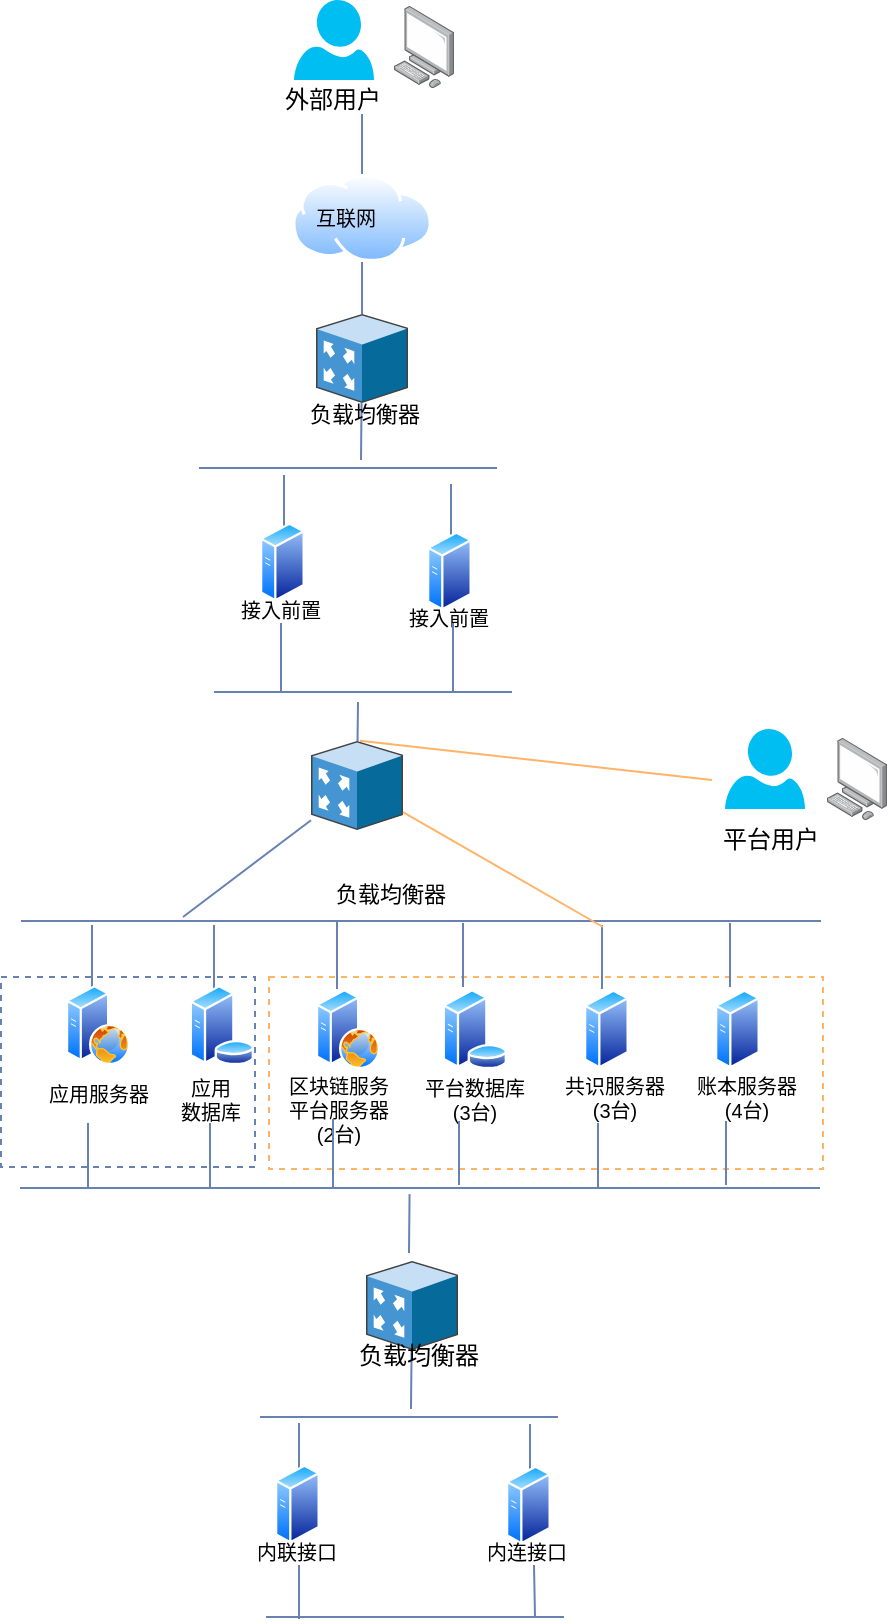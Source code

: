 <mxfile version="11.3.0" type="github" pages="1"><diagram id="1y6D-2jD47iDJHjRBnuk" name="Page-1"><mxGraphModel dx="1331" dy="839" grid="0" gridSize="10" guides="1" tooltips="1" connect="1" arrows="1" fold="1" page="1" pageScale="1" pageWidth="3300" pageHeight="4681" math="0" shadow="0"><root><mxCell id="0"/><mxCell id="1" parent="0"/><mxCell id="w8CclLkAROoRY7GbeXvr-75" value="" style="rounded=0;whiteSpace=wrap;html=1;fontSize=10;align=center;dashed=1;fillColor=none;strokeColor=#FFB366;" vertex="1" parent="1"><mxGeometry x="465.5" y="608.5" width="277" height="96" as="geometry"/></mxCell><mxCell id="w8CclLkAROoRY7GbeXvr-76" value="" style="group" vertex="1" connectable="0" parent="1"><mxGeometry x="468" y="120" width="60" height="54" as="geometry"/></mxCell><mxCell id="w8CclLkAROoRY7GbeXvr-77" value="" style="verticalLabelPosition=bottom;html=1;verticalAlign=top;align=center;strokeColor=none;fillColor=#00BEF2;shape=mxgraph.azure.user;" vertex="1" parent="w8CclLkAROoRY7GbeXvr-76"><mxGeometry x="10" width="40" height="40" as="geometry"/></mxCell><mxCell id="w8CclLkAROoRY7GbeXvr-78" value="外部用户" style="text;html=1;resizable=0;points=[];autosize=1;align=center;verticalAlign=top;spacingTop=-4;fontSize=12;" vertex="1" parent="w8CclLkAROoRY7GbeXvr-76"><mxGeometry y="40" width="58" height="14" as="geometry"/></mxCell><mxCell id="w8CclLkAROoRY7GbeXvr-79" value="" style="points=[];aspect=fixed;html=1;align=center;shadow=0;dashed=0;image;image=img/lib/allied_telesis/computer_and_terminals/Personal_Computer.svg;strokeColor=#6881B3;fillColor=#99CCFF;fontSize=12;" vertex="1" parent="1"><mxGeometry x="528" y="123" width="30" height="41" as="geometry"/></mxCell><mxCell id="w8CclLkAROoRY7GbeXvr-80" value="" style="group" vertex="1" connectable="0" parent="1"><mxGeometry x="476.5" y="207" width="71" height="44" as="geometry"/></mxCell><mxCell id="w8CclLkAROoRY7GbeXvr-81" value="" style="aspect=fixed;perimeter=ellipsePerimeter;html=1;align=center;shadow=0;dashed=0;spacingTop=3;image;image=img/lib/active_directory/internet_cloud.svg;strokeColor=#6881B3;strokeWidth=1;fillColor=#99CCFF;fontSize=10;" vertex="1" parent="w8CclLkAROoRY7GbeXvr-80"><mxGeometry width="71" height="44" as="geometry"/></mxCell><mxCell id="w8CclLkAROoRY7GbeXvr-82" value="互联网" style="text;html=1;resizable=0;points=[];autosize=1;align=left;verticalAlign=top;spacingTop=-4;fontSize=10;" vertex="1" parent="w8CclLkAROoRY7GbeXvr-80"><mxGeometry x="10.5" y="14" width="46" height="12" as="geometry"/></mxCell><mxCell id="w8CclLkAROoRY7GbeXvr-83" value="" style="endArrow=none;html=1;strokeColor=#6881B3;strokeWidth=1;fontSize=10;exitX=0.5;exitY=0;exitDx=0;exitDy=0;" edge="1" parent="1" source="w8CclLkAROoRY7GbeXvr-81"><mxGeometry width="50" height="50" relative="1" as="geometry"><mxPoint x="409.5" y="250" as="sourcePoint"/><mxPoint x="512" y="177.0" as="targetPoint"/></mxGeometry></mxCell><mxCell id="w8CclLkAROoRY7GbeXvr-84" value="" style="shadow=0;dashed=0;html=1;labelPosition=center;verticalLabelPosition=bottom;verticalAlign=top;align=center;outlineConnect=0;shape=mxgraph.veeam.3d.proxy_appliance;direction=east;" vertex="1" parent="1"><mxGeometry x="489" y="277" width="46" height="44.562" as="geometry"/></mxCell><mxCell id="w8CclLkAROoRY7GbeXvr-85" value="" style="endArrow=none;html=1;strokeColor=#6881B3;entryX=0.5;entryY=1;entryDx=0;entryDy=0;" edge="1" parent="1" source="w8CclLkAROoRY7GbeXvr-84" target="w8CclLkAROoRY7GbeXvr-81"><mxGeometry width="50" height="50" relative="1" as="geometry"><mxPoint x="363.5" y="364" as="sourcePoint"/><mxPoint x="413.5" y="314" as="targetPoint"/></mxGeometry></mxCell><mxCell id="w8CclLkAROoRY7GbeXvr-86" value="" style="endArrow=none;html=1;strokeColor=#6881B3;" edge="1" parent="1" target="w8CclLkAROoRY7GbeXvr-84"><mxGeometry width="50" height="50" relative="1" as="geometry"><mxPoint x="511.5" y="350" as="sourcePoint"/><mxPoint x="546.5" y="451" as="targetPoint"/></mxGeometry></mxCell><mxCell id="w8CclLkAROoRY7GbeXvr-87" value="&lt;font style=&quot;font-size: 11px&quot;&gt;负载均衡器&lt;/font&gt;" style="text;html=1;resizable=0;points=[];align=center;verticalAlign=middle;labelBackgroundColor=none;fontSize=19;" vertex="1" connectable="0" parent="w8CclLkAROoRY7GbeXvr-86"><mxGeometry x="0.779" y="-1" relative="1" as="geometry"><mxPoint as="offset"/></mxGeometry></mxCell><mxCell id="w8CclLkAROoRY7GbeXvr-88" value="" style="endArrow=none;html=1;strokeColor=#6881B3;" edge="1" parent="1"><mxGeometry width="50" height="50" relative="1" as="geometry"><mxPoint x="341.5" y="580.5" as="sourcePoint"/><mxPoint x="741.5" y="580.5" as="targetPoint"/></mxGeometry></mxCell><mxCell id="w8CclLkAROoRY7GbeXvr-89" value="区块链服务&lt;br style=&quot;font-size: 10px;&quot;&gt;平台服务器&lt;br style=&quot;font-size: 10px;&quot;&gt;(2台)" style="text;html=1;resizable=0;points=[];autosize=1;align=center;verticalAlign=top;spacingTop=-4;fontSize=10;" vertex="1" parent="1"><mxGeometry x="465" y="654.5" width="70" height="30" as="geometry"/></mxCell><mxCell id="w8CclLkAROoRY7GbeXvr-90" value="" style="aspect=fixed;perimeter=ellipsePerimeter;html=1;align=center;shadow=0;dashed=0;spacingTop=3;image;image=img/lib/active_directory/database_server.svg;strokeColor=#6881B3;strokeWidth=1;fillColor=#99CCFF;fontSize=8;" vertex="1" parent="1"><mxGeometry x="552" y="614.5" width="32.8" height="40" as="geometry"/></mxCell><mxCell id="w8CclLkAROoRY7GbeXvr-91" value="平台数据库&lt;br style=&quot;font-size: 10px;&quot;&gt;(3台)" style="text;html=1;resizable=0;points=[];autosize=1;align=center;verticalAlign=top;spacingTop=-4;fontSize=10;" vertex="1" parent="1"><mxGeometry x="538" y="655.5" width="60" height="20" as="geometry"/></mxCell><mxCell id="w8CclLkAROoRY7GbeXvr-92" value="" style="endArrow=none;html=1;strokeColor=#6881B3;" edge="1" parent="1"><mxGeometry width="50" height="50" relative="1" as="geometry"><mxPoint x="499.5" y="614.5" as="sourcePoint"/><mxPoint x="499.5" y="580.5" as="targetPoint"/></mxGeometry></mxCell><mxCell id="w8CclLkAROoRY7GbeXvr-93" value="" style="endArrow=none;html=1;strokeColor=#6881B3;" edge="1" parent="1"><mxGeometry width="50" height="50" relative="1" as="geometry"><mxPoint x="562.5" y="613.5" as="sourcePoint"/><mxPoint x="562.5" y="581.5" as="targetPoint"/></mxGeometry></mxCell><mxCell id="w8CclLkAROoRY7GbeXvr-94" value="共识服务器&lt;br style=&quot;font-size: 10px;&quot;&gt;(3台)" style="text;html=1;resizable=0;points=[];autosize=1;align=center;verticalAlign=top;spacingTop=-4;fontSize=10;" vertex="1" parent="1"><mxGeometry x="607.5" y="654.5" width="60" height="20" as="geometry"/></mxCell><mxCell id="w8CclLkAROoRY7GbeXvr-95" value="" style="aspect=fixed;perimeter=ellipsePerimeter;html=1;align=center;shadow=0;dashed=0;spacingTop=3;image;image=img/lib/active_directory/generic_server.svg;strokeColor=#6881B3;strokeWidth=1;fillColor=#99CCFF;fontSize=8;" vertex="1" parent="1"><mxGeometry x="623" y="614.5" width="22.4" height="40" as="geometry"/></mxCell><mxCell id="w8CclLkAROoRY7GbeXvr-96" value="" style="aspect=fixed;perimeter=ellipsePerimeter;html=1;align=center;shadow=0;dashed=0;spacingTop=3;image;image=img/lib/active_directory/generic_server.svg;strokeColor=#6881B3;strokeWidth=1;fillColor=#99CCFF;fontSize=8;" vertex="1" parent="1"><mxGeometry x="688.5" y="614.5" width="22.4" height="40" as="geometry"/></mxCell><mxCell id="w8CclLkAROoRY7GbeXvr-97" value="账本服务器&lt;br style=&quot;font-size: 10px;&quot;&gt;(4台)" style="text;html=1;resizable=0;points=[];autosize=1;align=center;verticalAlign=top;spacingTop=-4;fontSize=10;" vertex="1" parent="1"><mxGeometry x="673.5" y="654.5" width="60" height="20" as="geometry"/></mxCell><mxCell id="w8CclLkAROoRY7GbeXvr-98" value="" style="endArrow=none;html=1;strokeColor=#6881B3;" edge="1" parent="1"><mxGeometry width="50" height="50" relative="1" as="geometry"><mxPoint x="632" y="614.5" as="sourcePoint"/><mxPoint x="632" y="582.5" as="targetPoint"/></mxGeometry></mxCell><mxCell id="w8CclLkAROoRY7GbeXvr-99" value="" style="aspect=fixed;perimeter=ellipsePerimeter;html=1;align=center;shadow=0;dashed=0;spacingTop=3;image;image=img/lib/active_directory/database_server.svg;strokeColor=#6881B3;strokeWidth=1;fillColor=#99CCFF;fontSize=8;" vertex="1" parent="1"><mxGeometry x="552" y="614.5" width="32.8" height="40" as="geometry"/></mxCell><mxCell id="w8CclLkAROoRY7GbeXvr-100" value="" style="aspect=fixed;perimeter=ellipsePerimeter;html=1;align=center;shadow=0;dashed=0;spacingTop=3;image;image=img/lib/active_directory/web_server.svg;strokeColor=#6881B3;strokeWidth=1;fillColor=#99CCFF;fontSize=12;" vertex="1" parent="1"><mxGeometry x="489" y="614.5" width="32" height="40" as="geometry"/></mxCell><mxCell id="w8CclLkAROoRY7GbeXvr-101" value="" style="endArrow=none;html=1;strokeColor=#6881B3;" edge="1" parent="1"><mxGeometry width="50" height="50" relative="1" as="geometry"><mxPoint x="696" y="613.5" as="sourcePoint"/><mxPoint x="696" y="581.5" as="targetPoint"/></mxGeometry></mxCell><mxCell id="w8CclLkAROoRY7GbeXvr-102" value="" style="endArrow=none;html=1;strokeColor=#6881B3;fontSize=10;" edge="1" parent="1"><mxGeometry width="50" height="50" relative="1" as="geometry"><mxPoint x="430.5" y="354" as="sourcePoint"/><mxPoint x="579.5" y="354" as="targetPoint"/></mxGeometry></mxCell><mxCell id="w8CclLkAROoRY7GbeXvr-103" value="" style="endArrow=none;html=1;strokeColor=#6881B3;" edge="1" parent="1"><mxGeometry width="50" height="50" relative="1" as="geometry"><mxPoint x="473" y="391.5" as="sourcePoint"/><mxPoint x="473" y="357.5" as="targetPoint"/></mxGeometry></mxCell><mxCell id="w8CclLkAROoRY7GbeXvr-104" value="" style="aspect=fixed;perimeter=ellipsePerimeter;html=1;align=center;shadow=0;dashed=0;spacingTop=3;image;image=img/lib/active_directory/generic_server.svg;strokeColor=#6881B3;strokeWidth=1;fillColor=#99CCFF;fontSize=8;" vertex="1" parent="1"><mxGeometry x="461" y="381" width="22.4" height="40" as="geometry"/></mxCell><mxCell id="w8CclLkAROoRY7GbeXvr-105" value="接入前置" style="text;html=1;resizable=0;points=[];autosize=1;align=center;verticalAlign=top;spacingTop=-4;fontSize=10;" vertex="1" parent="1"><mxGeometry x="442" y="416.5" width="58" height="12" as="geometry"/></mxCell><mxCell id="w8CclLkAROoRY7GbeXvr-106" value="" style="endArrow=none;html=1;strokeColor=#6881B3;" edge="1" parent="1"><mxGeometry width="50" height="50" relative="1" as="geometry"><mxPoint x="556.5" y="396.0" as="sourcePoint"/><mxPoint x="556.5" y="362" as="targetPoint"/></mxGeometry></mxCell><mxCell id="w8CclLkAROoRY7GbeXvr-107" value="" style="aspect=fixed;perimeter=ellipsePerimeter;html=1;align=center;shadow=0;dashed=0;spacingTop=3;image;image=img/lib/active_directory/generic_server.svg;strokeColor=#6881B3;strokeWidth=1;fillColor=#99CCFF;fontSize=8;" vertex="1" parent="1"><mxGeometry x="544.5" y="385.5" width="22.4" height="40" as="geometry"/></mxCell><mxCell id="w8CclLkAROoRY7GbeXvr-108" value="接入前置" style="text;html=1;resizable=0;points=[];autosize=1;align=center;verticalAlign=top;spacingTop=-4;fontSize=10;" vertex="1" parent="1"><mxGeometry x="525.5" y="421" width="58" height="12" as="geometry"/></mxCell><mxCell id="w8CclLkAROoRY7GbeXvr-109" value="" style="endArrow=none;html=1;strokeColor=#6881B3;" edge="1" parent="1"><mxGeometry width="50" height="50" relative="1" as="geometry"><mxPoint x="471.5" y="465.5" as="sourcePoint"/><mxPoint x="471.5" y="431.5" as="targetPoint"/></mxGeometry></mxCell><mxCell id="w8CclLkAROoRY7GbeXvr-110" value="" style="endArrow=none;html=1;strokeColor=#6881B3;" edge="1" parent="1"><mxGeometry width="50" height="50" relative="1" as="geometry"><mxPoint x="557.5" y="465.5" as="sourcePoint"/><mxPoint x="557.5" y="431.5" as="targetPoint"/></mxGeometry></mxCell><mxCell id="w8CclLkAROoRY7GbeXvr-111" value="" style="endArrow=none;html=1;strokeColor=#6881B3;fontSize=10;" edge="1" parent="1"><mxGeometry width="50" height="50" relative="1" as="geometry"><mxPoint x="438" y="466.0" as="sourcePoint"/><mxPoint x="587" y="466.0" as="targetPoint"/></mxGeometry></mxCell><mxCell id="w8CclLkAROoRY7GbeXvr-112" value="" style="shadow=0;dashed=0;html=1;labelPosition=center;verticalLabelPosition=bottom;verticalAlign=top;align=center;outlineConnect=0;shape=mxgraph.veeam.3d.proxy_appliance;direction=east;" vertex="1" parent="1"><mxGeometry x="486.5" y="490.5" width="46" height="44.562" as="geometry"/></mxCell><mxCell id="w8CclLkAROoRY7GbeXvr-113" value="" style="endArrow=none;html=1;strokeColor=#6881B3;" edge="1" parent="1" source="w8CclLkAROoRY7GbeXvr-112"><mxGeometry width="50" height="50" relative="1" as="geometry"><mxPoint x="361" y="573.5" as="sourcePoint"/><mxPoint x="510" y="471" as="targetPoint"/></mxGeometry></mxCell><mxCell id="w8CclLkAROoRY7GbeXvr-114" value="" style="endArrow=none;html=1;strokeColor=#6881B3;" edge="1" parent="1" target="w8CclLkAROoRY7GbeXvr-112"><mxGeometry width="50" height="50" relative="1" as="geometry"><mxPoint x="422.5" y="578.5" as="sourcePoint"/><mxPoint x="551.285" y="569.062" as="targetPoint"/></mxGeometry></mxCell><mxCell id="w8CclLkAROoRY7GbeXvr-115" value="应用服务器" style="text;html=1;resizable=0;points=[];autosize=1;align=center;verticalAlign=top;spacingTop=-4;fontSize=10;" vertex="1" parent="1"><mxGeometry x="345" y="658.5" width="70" height="12" as="geometry"/></mxCell><mxCell id="w8CclLkAROoRY7GbeXvr-116" value="应用&lt;br&gt;数据库" style="text;html=1;resizable=0;points=[];autosize=1;align=center;verticalAlign=top;spacingTop=-4;fontSize=10;" vertex="1" parent="1"><mxGeometry x="412.5" y="655.5" width="46" height="24" as="geometry"/></mxCell><mxCell id="w8CclLkAROoRY7GbeXvr-117" value="" style="endArrow=none;html=1;strokeColor=#6881B3;" edge="1" parent="1"><mxGeometry width="50" height="50" relative="1" as="geometry"><mxPoint x="377" y="614.5" as="sourcePoint"/><mxPoint x="377" y="582.5" as="targetPoint"/></mxGeometry></mxCell><mxCell id="w8CclLkAROoRY7GbeXvr-118" value="" style="endArrow=none;html=1;strokeColor=#6881B3;" edge="1" parent="1"><mxGeometry width="50" height="50" relative="1" as="geometry"><mxPoint x="438" y="614.5" as="sourcePoint"/><mxPoint x="438" y="582.5" as="targetPoint"/></mxGeometry></mxCell><mxCell id="w8CclLkAROoRY7GbeXvr-119" value="" style="aspect=fixed;perimeter=ellipsePerimeter;html=1;align=center;shadow=0;dashed=0;spacingTop=3;image;image=img/lib/active_directory/web_server.svg;strokeColor=#6881B3;strokeWidth=1;fillColor=#99CCFF;fontSize=12;" vertex="1" parent="1"><mxGeometry x="364" y="612.5" width="32" height="40" as="geometry"/></mxCell><mxCell id="w8CclLkAROoRY7GbeXvr-120" value="" style="aspect=fixed;perimeter=ellipsePerimeter;html=1;align=center;shadow=0;dashed=0;spacingTop=3;image;image=img/lib/active_directory/database_server.svg;strokeColor=#6881B3;strokeWidth=1;fillColor=#99CCFF;fontSize=8;" vertex="1" parent="1"><mxGeometry x="425.5" y="612.5" width="32.8" height="40" as="geometry"/></mxCell><mxCell id="w8CclLkAROoRY7GbeXvr-121" value="" style="endArrow=none;html=1;strokeColor=#6881B3;" edge="1" parent="1"><mxGeometry width="50" height="50" relative="1" as="geometry"><mxPoint x="341" y="714" as="sourcePoint"/><mxPoint x="741" y="714" as="targetPoint"/></mxGeometry></mxCell><mxCell id="w8CclLkAROoRY7GbeXvr-122" value="" style="endArrow=none;html=1;strokeColor=#6881B3;" edge="1" parent="1"><mxGeometry width="50" height="50" relative="1" as="geometry"><mxPoint x="497.5" y="713.5" as="sourcePoint"/><mxPoint x="497.5" y="679.5" as="targetPoint"/></mxGeometry></mxCell><mxCell id="w8CclLkAROoRY7GbeXvr-123" value="" style="endArrow=none;html=1;strokeColor=#6881B3;" edge="1" parent="1"><mxGeometry width="50" height="50" relative="1" as="geometry"><mxPoint x="560.5" y="712.5" as="sourcePoint"/><mxPoint x="560.5" y="680.5" as="targetPoint"/></mxGeometry></mxCell><mxCell id="w8CclLkAROoRY7GbeXvr-124" value="" style="endArrow=none;html=1;strokeColor=#6881B3;" edge="1" parent="1"><mxGeometry width="50" height="50" relative="1" as="geometry"><mxPoint x="630" y="713.5" as="sourcePoint"/><mxPoint x="630" y="681.5" as="targetPoint"/></mxGeometry></mxCell><mxCell id="w8CclLkAROoRY7GbeXvr-125" value="" style="endArrow=none;html=1;strokeColor=#6881B3;" edge="1" parent="1"><mxGeometry width="50" height="50" relative="1" as="geometry"><mxPoint x="694" y="712.5" as="sourcePoint"/><mxPoint x="694" y="680.5" as="targetPoint"/></mxGeometry></mxCell><mxCell id="w8CclLkAROoRY7GbeXvr-126" value="" style="endArrow=none;html=1;strokeColor=#6881B3;" edge="1" parent="1"><mxGeometry width="50" height="50" relative="1" as="geometry"><mxPoint x="375" y="713.5" as="sourcePoint"/><mxPoint x="375" y="681.5" as="targetPoint"/></mxGeometry></mxCell><mxCell id="w8CclLkAROoRY7GbeXvr-127" value="" style="endArrow=none;html=1;strokeColor=#6881B3;" edge="1" parent="1"><mxGeometry width="50" height="50" relative="1" as="geometry"><mxPoint x="436" y="713.5" as="sourcePoint"/><mxPoint x="436" y="681.5" as="targetPoint"/></mxGeometry></mxCell><mxCell id="w8CclLkAROoRY7GbeXvr-128" value="" style="shadow=0;dashed=0;html=1;labelPosition=center;verticalLabelPosition=bottom;verticalAlign=top;align=center;outlineConnect=0;shape=mxgraph.veeam.3d.proxy_appliance;direction=east;" vertex="1" parent="1"><mxGeometry x="514" y="750.5" width="46" height="44.562" as="geometry"/></mxCell><mxCell id="w8CclLkAROoRY7GbeXvr-129" value="" style="endArrow=none;html=1;strokeColor=#6881B3;" edge="1" parent="1" target="w8CclLkAROoRY7GbeXvr-128"><mxGeometry width="50" height="50" relative="1" as="geometry"><mxPoint x="536.5" y="824.5" as="sourcePoint"/><mxPoint x="571.5" y="925.5" as="targetPoint"/></mxGeometry></mxCell><mxCell id="w8CclLkAROoRY7GbeXvr-130" value="&lt;font style=&quot;font-size: 12px&quot;&gt;负载均衡器&lt;/font&gt;" style="text;html=1;resizable=0;points=[];align=center;verticalAlign=middle;labelBackgroundColor=none;fontSize=19;" vertex="1" connectable="0" parent="w8CclLkAROoRY7GbeXvr-129"><mxGeometry x="0.933" y="-3" relative="1" as="geometry"><mxPoint as="offset"/></mxGeometry></mxCell><mxCell id="w8CclLkAROoRY7GbeXvr-131" value="" style="endArrow=none;html=1;strokeColor=#6881B3;fontSize=10;" edge="1" parent="1"><mxGeometry width="50" height="50" relative="1" as="geometry"><mxPoint x="461" y="828.5" as="sourcePoint"/><mxPoint x="610" y="828.5" as="targetPoint"/></mxGeometry></mxCell><mxCell id="w8CclLkAROoRY7GbeXvr-132" value="" style="endArrow=none;html=1;strokeColor=#6881B3;" edge="1" parent="1"><mxGeometry width="50" height="50" relative="1" as="geometry"><mxPoint x="480.5" y="865.5" as="sourcePoint"/><mxPoint x="480.5" y="831.5" as="targetPoint"/></mxGeometry></mxCell><mxCell id="w8CclLkAROoRY7GbeXvr-133" value="" style="aspect=fixed;perimeter=ellipsePerimeter;html=1;align=center;shadow=0;dashed=0;spacingTop=3;image;image=img/lib/active_directory/generic_server.svg;strokeColor=#6881B3;strokeWidth=1;fillColor=#99CCFF;fontSize=8;" vertex="1" parent="1"><mxGeometry x="468.5" y="852" width="22.4" height="40" as="geometry"/></mxCell><mxCell id="w8CclLkAROoRY7GbeXvr-134" value="内联接口" style="text;html=1;resizable=0;points=[];autosize=1;align=center;verticalAlign=top;spacingTop=-4;fontSize=10;" vertex="1" parent="1"><mxGeometry x="449.5" y="887.5" width="58" height="12" as="geometry"/></mxCell><mxCell id="w8CclLkAROoRY7GbeXvr-135" value="" style="endArrow=none;html=1;strokeColor=#6881B3;" edge="1" parent="1"><mxGeometry width="50" height="50" relative="1" as="geometry"><mxPoint x="596" y="866.0" as="sourcePoint"/><mxPoint x="596" y="832" as="targetPoint"/></mxGeometry></mxCell><mxCell id="w8CclLkAROoRY7GbeXvr-136" value="" style="aspect=fixed;perimeter=ellipsePerimeter;html=1;align=center;shadow=0;dashed=0;spacingTop=3;image;image=img/lib/active_directory/generic_server.svg;strokeColor=#6881B3;strokeWidth=1;fillColor=#99CCFF;fontSize=8;" vertex="1" parent="1"><mxGeometry x="584" y="852.5" width="22.4" height="40" as="geometry"/></mxCell><mxCell id="w8CclLkAROoRY7GbeXvr-137" value="内连接口" style="text;html=1;resizable=0;points=[];autosize=1;align=center;verticalAlign=top;spacingTop=-4;fontSize=10;" vertex="1" parent="1"><mxGeometry x="565" y="888" width="58" height="12" as="geometry"/></mxCell><mxCell id="w8CclLkAROoRY7GbeXvr-138" value="" style="endArrow=none;html=1;strokeColor=#6881B3;" edge="1" parent="1"><mxGeometry width="50" height="50" relative="1" as="geometry"><mxPoint x="480.5" y="929.5" as="sourcePoint"/><mxPoint x="480.5" y="902.5" as="targetPoint"/></mxGeometry></mxCell><mxCell id="w8CclLkAROoRY7GbeXvr-139" value="" style="endArrow=none;html=1;strokeColor=#6881B3;" edge="1" parent="1"><mxGeometry width="50" height="50" relative="1" as="geometry"><mxPoint x="598.5" y="928.5" as="sourcePoint"/><mxPoint x="598" y="902.5" as="targetPoint"/></mxGeometry></mxCell><mxCell id="w8CclLkAROoRY7GbeXvr-140" value="" style="endArrow=none;html=1;strokeColor=#6881B3;fontSize=10;" edge="1" parent="1"><mxGeometry width="50" height="50" relative="1" as="geometry"><mxPoint x="464" y="928.5" as="sourcePoint"/><mxPoint x="613" y="928.5" as="targetPoint"/></mxGeometry></mxCell><mxCell id="w8CclLkAROoRY7GbeXvr-141" value="" style="endArrow=none;html=1;strokeColor=#6881B3;" edge="1" parent="1"><mxGeometry width="50" height="50" relative="1" as="geometry"><mxPoint x="535.5" y="746.5" as="sourcePoint"/><mxPoint x="535.785" y="717.062" as="targetPoint"/></mxGeometry></mxCell><mxCell id="w8CclLkAROoRY7GbeXvr-142" value="" style="points=[];aspect=fixed;html=1;align=center;shadow=0;dashed=0;image;image=img/lib/allied_telesis/computer_and_terminals/Personal_Computer.svg;strokeColor=#6881B3;fillColor=#99CCFF;fontSize=12;" vertex="1" parent="1"><mxGeometry x="744.5" y="489" width="30" height="41" as="geometry"/></mxCell><mxCell id="w8CclLkAROoRY7GbeXvr-143" value="" style="endArrow=none;html=1;strokeColor=#FFB366;fontSize=10;exitX=0.531;exitY=-0.003;exitDx=0;exitDy=0;exitPerimeter=0;" edge="1" parent="1" source="w8CclLkAROoRY7GbeXvr-112"><mxGeometry width="50" height="50" relative="1" as="geometry"><mxPoint x="553.5" y="515.5" as="sourcePoint"/><mxPoint x="687" y="510" as="targetPoint"/></mxGeometry></mxCell><mxCell id="w8CclLkAROoRY7GbeXvr-144" value="平台用户" style="text;html=1;resizable=0;points=[];autosize=1;align=center;verticalAlign=top;spacingTop=-4;fontSize=12;" vertex="1" parent="1"><mxGeometry x="686.5" y="530" width="58" height="14" as="geometry"/></mxCell><mxCell id="w8CclLkAROoRY7GbeXvr-145" value="" style="verticalLabelPosition=bottom;html=1;verticalAlign=top;align=center;strokeColor=none;fillColor=#00BEF2;shape=mxgraph.azure.user;" vertex="1" parent="1"><mxGeometry x="693.5" y="484.5" width="40" height="40" as="geometry"/></mxCell><mxCell id="w8CclLkAROoRY7GbeXvr-146" value="" style="rounded=0;whiteSpace=wrap;html=1;dashed=1;strokeColor=#6881B3;fillColor=none;fontSize=19;align=center;" vertex="1" parent="1"><mxGeometry x="331.5" y="608.5" width="127" height="95" as="geometry"/></mxCell><mxCell id="w8CclLkAROoRY7GbeXvr-147" value="" style="endArrow=none;html=1;strokeColor=#FFB366;fontSize=19;" edge="1" parent="1" target="w8CclLkAROoRY7GbeXvr-112"><mxGeometry width="50" height="50" relative="1" as="geometry"><mxPoint x="632.5" y="583.5" as="sourcePoint"/><mxPoint x="851.5" y="603.5" as="targetPoint"/></mxGeometry></mxCell><mxCell id="w8CclLkAROoRY7GbeXvr-148" value="&lt;font style=&quot;font-size: 11px&quot;&gt;负载均衡器&lt;/font&gt;" style="text;html=1;resizable=0;points=[];autosize=1;align=left;verticalAlign=top;spacingTop=-4;fontSize=19;" vertex="1" parent="1"><mxGeometry x="497" y="551" width="70" height="26" as="geometry"/></mxCell></root></mxGraphModel></diagram></mxfile>
